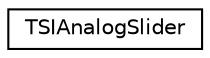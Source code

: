 digraph "Graphical Class Hierarchy"
{
 // LATEX_PDF_SIZE
  edge [fontname="Helvetica",fontsize="10",labelfontname="Helvetica",labelfontsize="10"];
  node [fontname="Helvetica",fontsize="10",shape=record];
  rankdir="LR";
  Node0 [label="TSIAnalogSlider",height=0.2,width=0.4,color="black", fillcolor="white", style="filled",URL="$class_t_s_i_analog_slider.html",tooltip=" "];
}
